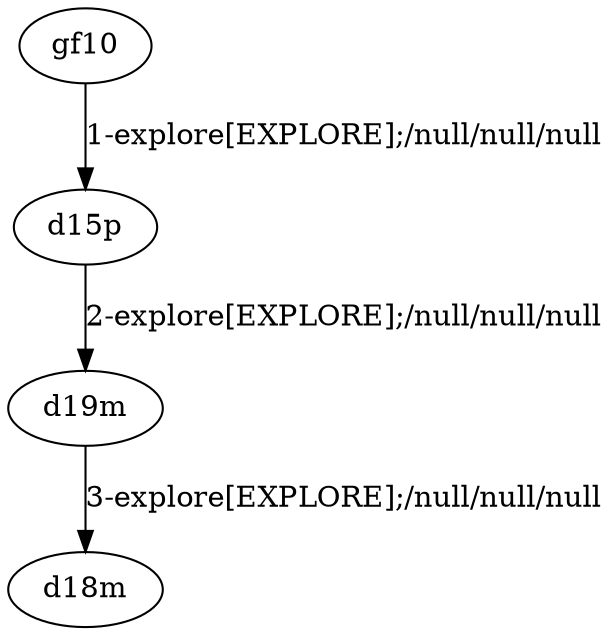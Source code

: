 # Total number of goals covered by this test: 1
# d19m --> d18m

digraph g {
"gf10" -> "d15p" [label = "1-explore[EXPLORE];/null/null/null"];
"d15p" -> "d19m" [label = "2-explore[EXPLORE];/null/null/null"];
"d19m" -> "d18m" [label = "3-explore[EXPLORE];/null/null/null"];
}